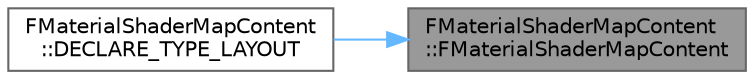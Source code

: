 digraph "FMaterialShaderMapContent::FMaterialShaderMapContent"
{
 // INTERACTIVE_SVG=YES
 // LATEX_PDF_SIZE
  bgcolor="transparent";
  edge [fontname=Helvetica,fontsize=10,labelfontname=Helvetica,labelfontsize=10];
  node [fontname=Helvetica,fontsize=10,shape=box,height=0.2,width=0.4];
  rankdir="RL";
  Node1 [id="Node000001",label="FMaterialShaderMapContent\l::FMaterialShaderMapContent",height=0.2,width=0.4,color="gray40", fillcolor="grey60", style="filled", fontcolor="black",tooltip=" "];
  Node1 -> Node2 [id="edge1_Node000001_Node000002",dir="back",color="steelblue1",style="solid",tooltip=" "];
  Node2 [id="Node000002",label="FMaterialShaderMapContent\l::DECLARE_TYPE_LAYOUT",height=0.2,width=0.4,color="grey40", fillcolor="white", style="filled",URL="$d7/dc1/classFMaterialShaderMapContent.html#aebef665c29ec83e70c5bab99ba4074f9",tooltip=" "];
}

